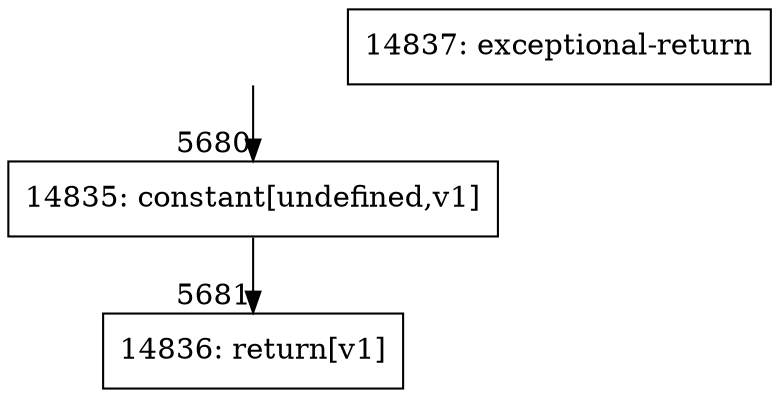 digraph {
rankdir="TD"
BB_entry416[shape=none,label=""];
BB_entry416 -> BB5680 [tailport=s, headport=n, headlabel="    5680"]
BB5680 [shape=record label="{14835: constant[undefined,v1]}" ] 
BB5680 -> BB5681 [tailport=s, headport=n, headlabel="      5681"]
BB5681 [shape=record label="{14836: return[v1]}" ] 
BB5682 [shape=record label="{14837: exceptional-return}" ] 
//#$~ 8823
}
